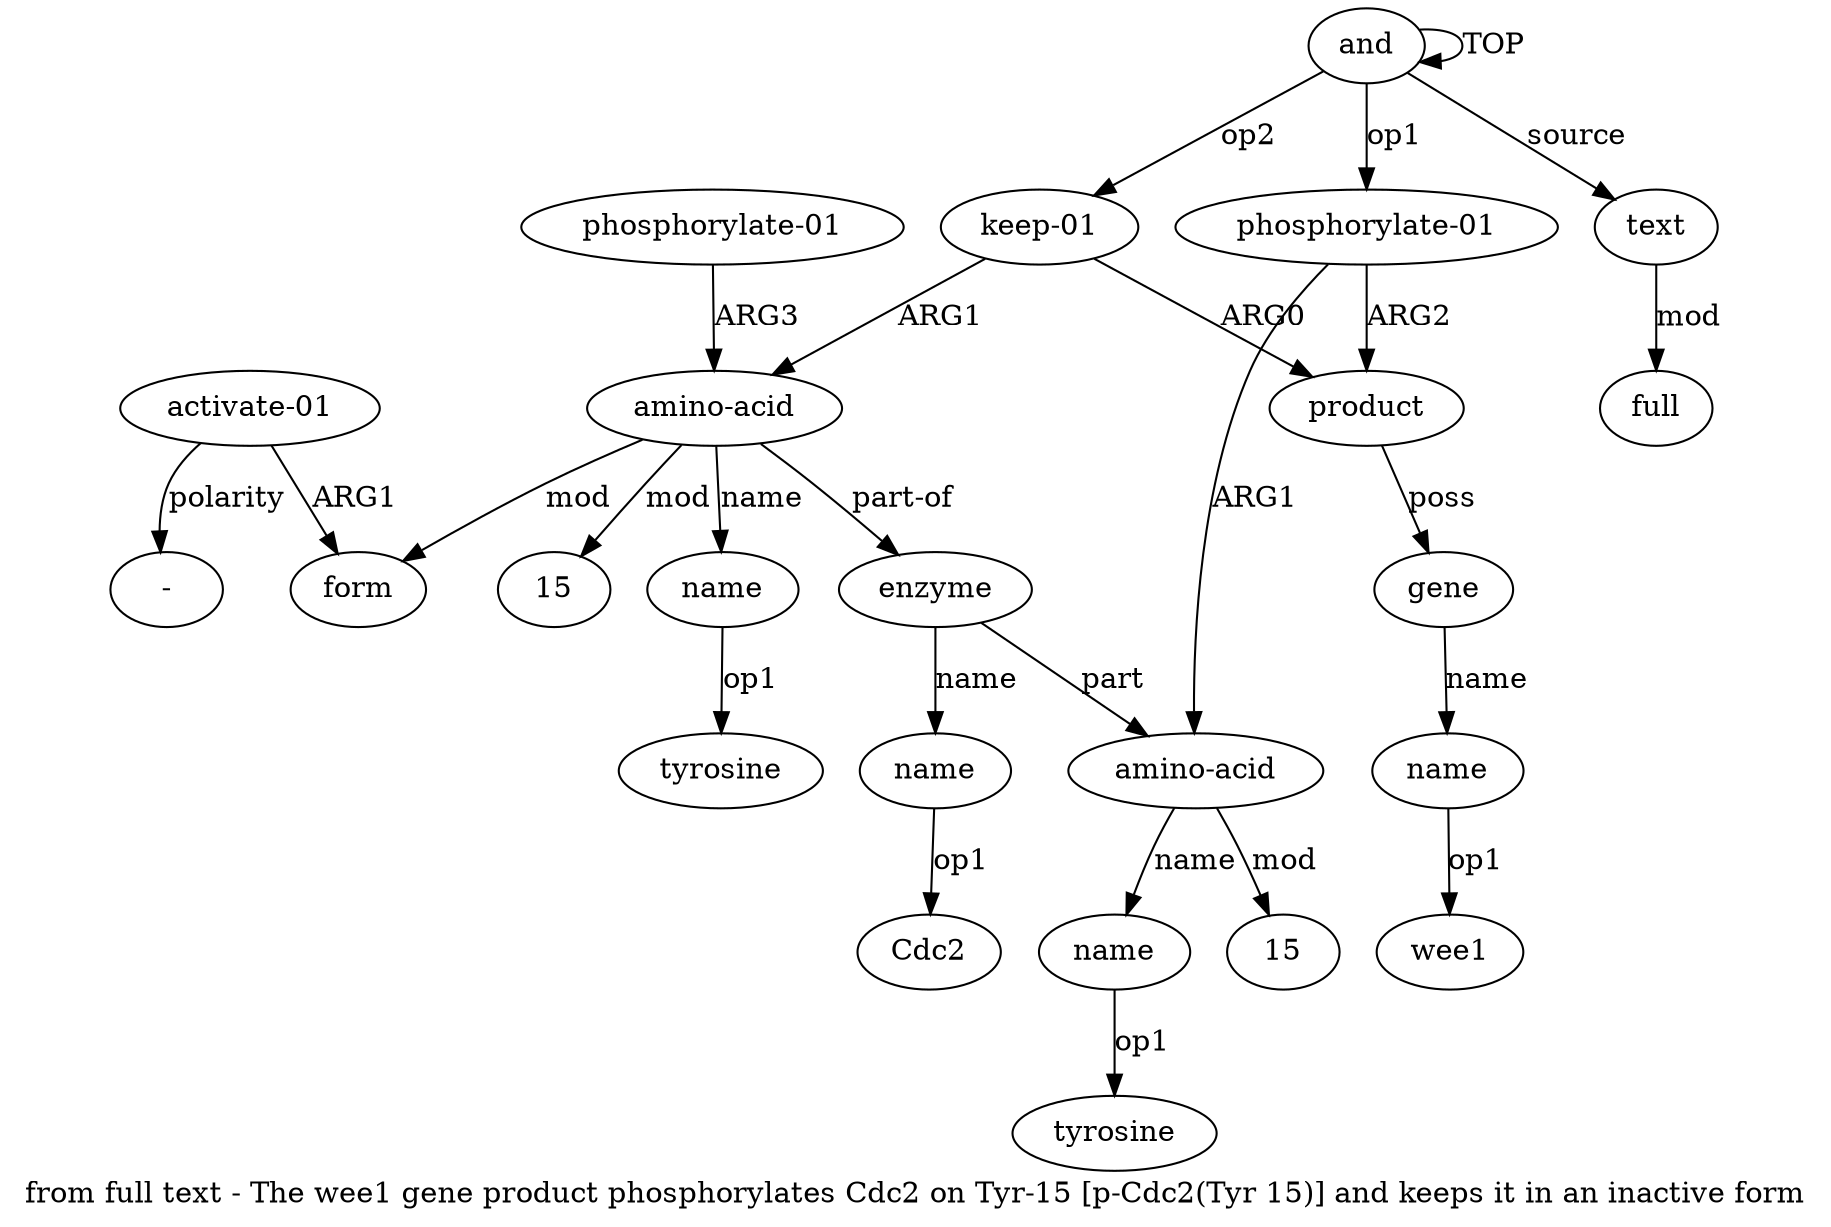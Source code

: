 digraph  {
	graph [label="from full text - The wee1 gene product phosphorylates Cdc2 on Tyr-15 [p-Cdc2(Tyr 15)] and keeps it in an inactive form"];
	node [label="\N"];
	"a14 -"	 [color=black,
		gold_ind=-1,
		gold_label="-",
		label="-",
		test_ind=-1,
		test_label="-"];
	"a10 15"	 [color=black,
		gold_ind=-1,
		gold_label=15,
		label=15,
		test_ind=-1,
		test_label=15];
	a15	 [color=black,
		gold_ind=15,
		gold_label=text,
		label=text,
		test_ind=15,
		test_label=text];
	a16	 [color=black,
		gold_ind=16,
		gold_label=full,
		label=full,
		test_ind=16,
		test_label=full];
	a15 -> a16 [key=0,
	color=black,
	gold_label=mod,
	label=mod,
	test_label=mod];
a14 [color=black,
	gold_ind=14,
	gold_label="activate-01",
	label="activate-01",
	test_ind=14,
	test_label="activate-01"];
a14 -> "a14 -" [key=0,
color=black,
gold_label=polarity,
label=polarity,
test_label=polarity];
a13 [color=black,
gold_ind=13,
gold_label=form,
label=form,
test_ind=13,
test_label=form];
a14 -> a13 [key=0,
color=black,
gold_label=ARG1,
label=ARG1,
test_label=ARG1];
a11 [color=black,
gold_ind=11,
gold_label=name,
label=name,
test_ind=11,
test_label=name];
"a11 tyrosine" [color=black,
gold_ind=-1,
gold_label=tyrosine,
label=tyrosine,
test_ind=-1,
test_label=tyrosine];
a11 -> "a11 tyrosine" [key=0,
color=black,
gold_label=op1,
label=op1,
test_label=op1];
a10 [color=black,
gold_ind=10,
gold_label="amino-acid",
label="amino-acid",
test_ind=10,
test_label="amino-acid"];
a10 -> "a10 15" [key=0,
color=black,
gold_label=mod,
label=mod,
test_label=mod];
a10 -> a11 [key=0,
color=black,
gold_label=name,
label=name,
test_label=name];
a10 -> a13 [key=0,
color=black,
gold_label=mod,
label=mod,
test_label=mod];
a4 [color=black,
gold_ind=4,
gold_label=enzyme,
label=enzyme,
test_ind=4,
test_label=enzyme];
a10 -> a4 [key=0,
color=black,
gold_label="part-of",
label="part-of",
test_label="part-of"];
a12 [color=black,
gold_ind=12,
gold_label="phosphorylate-01",
label="phosphorylate-01",
test_ind=12,
test_label="phosphorylate-01"];
a12 -> a10 [key=0,
color=black,
gold_label=ARG3,
label=ARG3,
test_label=ARG3];
"a3 tyrosine" [color=black,
gold_ind=-1,
gold_label=tyrosine,
label=tyrosine,
test_ind=-1,
test_label=tyrosine];
"a8 wee1" [color=black,
gold_ind=-1,
gold_label=wee1,
label=wee1,
test_ind=-1,
test_label=wee1];
a1 [color=black,
gold_ind=1,
gold_label="phosphorylate-01",
label="phosphorylate-01",
test_ind=1,
test_label="phosphorylate-01"];
a2 [color=black,
gold_ind=2,
gold_label="amino-acid",
label="amino-acid",
test_ind=2,
test_label="amino-acid"];
a1 -> a2 [key=0,
color=black,
gold_label=ARG1,
label=ARG1,
test_label=ARG1];
a6 [color=black,
gold_ind=6,
gold_label=product,
label=product,
test_ind=6,
test_label=product];
a1 -> a6 [key=0,
color=black,
gold_label=ARG2,
label=ARG2,
test_label=ARG2];
a0 [color=black,
gold_ind=0,
gold_label=and,
label=and,
test_ind=0,
test_label=and];
a0 -> a15 [key=0,
color=black,
gold_label=source,
label=source,
test_label=source];
a0 -> a1 [key=0,
color=black,
gold_label=op1,
label=op1,
test_label=op1];
a0 -> a0 [key=0,
color=black,
gold_label=TOP,
label=TOP,
test_label=TOP];
a9 [color=black,
gold_ind=9,
gold_label="keep-01",
label="keep-01",
test_ind=9,
test_label="keep-01"];
a0 -> a9 [key=0,
color=black,
gold_label=op2,
label=op2,
test_label=op2];
a3 [color=black,
gold_ind=3,
gold_label=name,
label=name,
test_ind=3,
test_label=name];
a3 -> "a3 tyrosine" [key=0,
color=black,
gold_label=op1,
label=op1,
test_label=op1];
a2 -> a3 [key=0,
color=black,
gold_label=name,
label=name,
test_label=name];
"a2 15" [color=black,
gold_ind=-1,
gold_label=15,
label=15,
test_ind=-1,
test_label=15];
a2 -> "a2 15" [key=0,
color=black,
gold_label=mod,
label=mod,
test_label=mod];
a5 [color=black,
gold_ind=5,
gold_label=name,
label=name,
test_ind=5,
test_label=name];
"a5 Cdc2" [color=black,
gold_ind=-1,
gold_label=Cdc2,
label=Cdc2,
test_ind=-1,
test_label=Cdc2];
a5 -> "a5 Cdc2" [key=0,
color=black,
gold_label=op1,
label=op1,
test_label=op1];
a4 -> a2 [key=0,
color=black,
gold_label=part,
label=part,
test_label=part];
a4 -> a5 [key=0,
color=black,
gold_label=name,
label=name,
test_label=name];
a7 [color=black,
gold_ind=7,
gold_label=gene,
label=gene,
test_ind=7,
test_label=gene];
a8 [color=black,
gold_ind=8,
gold_label=name,
label=name,
test_ind=8,
test_label=name];
a7 -> a8 [key=0,
color=black,
gold_label=name,
label=name,
test_label=name];
a6 -> a7 [key=0,
color=black,
gold_label=poss,
label=poss,
test_label=poss];
a9 -> a10 [key=0,
color=black,
gold_label=ARG1,
label=ARG1,
test_label=ARG1];
a9 -> a6 [key=0,
color=black,
gold_label=ARG0,
label=ARG0,
test_label=ARG0];
a8 -> "a8 wee1" [key=0,
color=black,
gold_label=op1,
label=op1,
test_label=op1];
}
